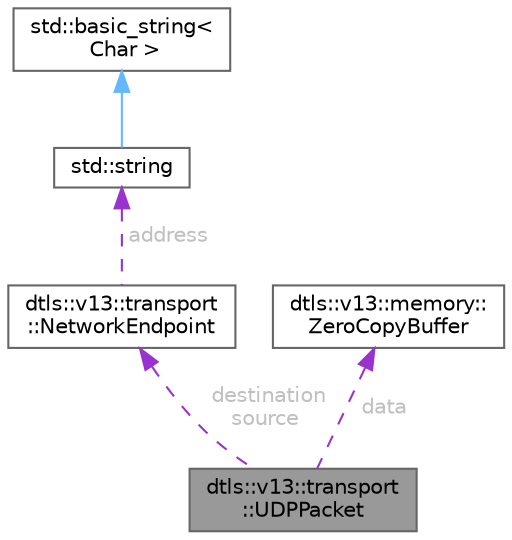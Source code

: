 digraph "dtls::v13::transport::UDPPacket"
{
 // LATEX_PDF_SIZE
  bgcolor="transparent";
  edge [fontname=Helvetica,fontsize=10,labelfontname=Helvetica,labelfontsize=10];
  node [fontname=Helvetica,fontsize=10,shape=box,height=0.2,width=0.4];
  Node1 [id="Node000001",label="dtls::v13::transport\l::UDPPacket",height=0.2,width=0.4,color="gray40", fillcolor="grey60", style="filled", fontcolor="black",tooltip="UDP packet structure for transport."];
  Node2 -> Node1 [id="edge1_Node000001_Node000002",dir="back",color="darkorchid3",style="dashed",tooltip=" ",label=" destination\nsource",fontcolor="grey" ];
  Node2 [id="Node000002",label="dtls::v13::transport\l::NetworkEndpoint",height=0.2,width=0.4,color="gray40", fillcolor="white", style="filled",URL="$structdtls_1_1v13_1_1transport_1_1NetworkEndpoint.html",tooltip="Network endpoint representing an address and port."];
  Node3 -> Node2 [id="edge2_Node000002_Node000003",dir="back",color="darkorchid3",style="dashed",tooltip=" ",label=" address",fontcolor="grey" ];
  Node3 [id="Node000003",label="std::string",height=0.2,width=0.4,color="gray40", fillcolor="white", style="filled",tooltip=" "];
  Node4 -> Node3 [id="edge3_Node000003_Node000004",dir="back",color="steelblue1",style="solid",tooltip=" "];
  Node4 [id="Node000004",label="std::basic_string\<\l Char \>",height=0.2,width=0.4,color="gray40", fillcolor="white", style="filled",tooltip=" "];
  Node5 -> Node1 [id="edge4_Node000001_Node000005",dir="back",color="darkorchid3",style="dashed",tooltip=" ",label=" data",fontcolor="grey" ];
  Node5 [id="Node000005",label="dtls::v13::memory::\lZeroCopyBuffer",height=0.2,width=0.4,color="gray40", fillcolor="white", style="filled",URL="$classdtls_1_1v13_1_1memory_1_1ZeroCopyBuffer.html",tooltip=" "];
}
